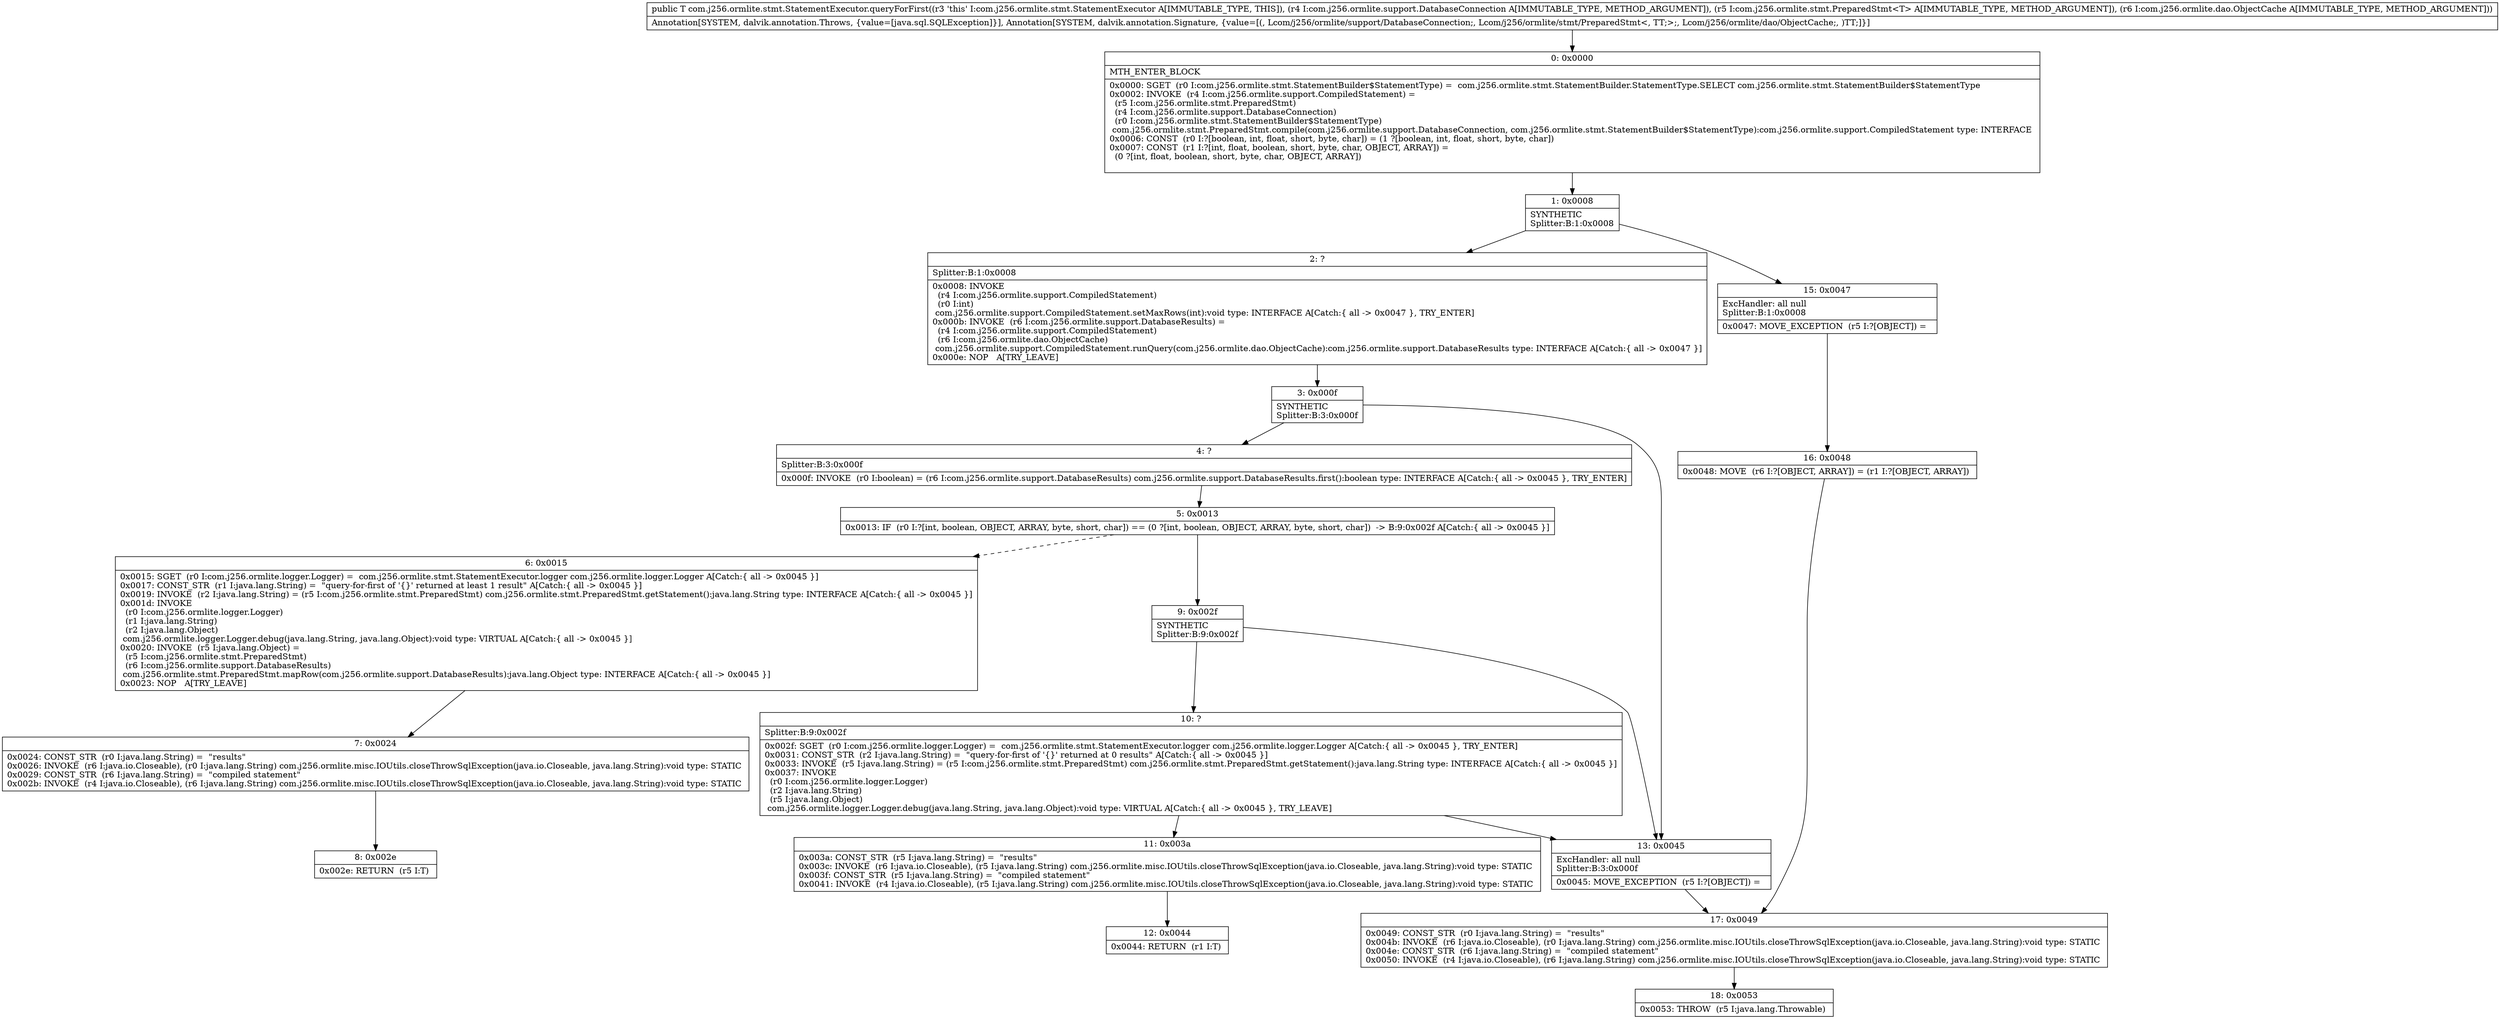 digraph "CFG forcom.j256.ormlite.stmt.StatementExecutor.queryForFirst(Lcom\/j256\/ormlite\/support\/DatabaseConnection;Lcom\/j256\/ormlite\/stmt\/PreparedStmt;Lcom\/j256\/ormlite\/dao\/ObjectCache;)Ljava\/lang\/Object;" {
Node_0 [shape=record,label="{0\:\ 0x0000|MTH_ENTER_BLOCK\l|0x0000: SGET  (r0 I:com.j256.ormlite.stmt.StatementBuilder$StatementType) =  com.j256.ormlite.stmt.StatementBuilder.StatementType.SELECT com.j256.ormlite.stmt.StatementBuilder$StatementType \l0x0002: INVOKE  (r4 I:com.j256.ormlite.support.CompiledStatement) = \l  (r5 I:com.j256.ormlite.stmt.PreparedStmt)\l  (r4 I:com.j256.ormlite.support.DatabaseConnection)\l  (r0 I:com.j256.ormlite.stmt.StatementBuilder$StatementType)\l com.j256.ormlite.stmt.PreparedStmt.compile(com.j256.ormlite.support.DatabaseConnection, com.j256.ormlite.stmt.StatementBuilder$StatementType):com.j256.ormlite.support.CompiledStatement type: INTERFACE \l0x0006: CONST  (r0 I:?[boolean, int, float, short, byte, char]) = (1 ?[boolean, int, float, short, byte, char]) \l0x0007: CONST  (r1 I:?[int, float, boolean, short, byte, char, OBJECT, ARRAY]) = \l  (0 ?[int, float, boolean, short, byte, char, OBJECT, ARRAY])\l \l}"];
Node_1 [shape=record,label="{1\:\ 0x0008|SYNTHETIC\lSplitter:B:1:0x0008\l}"];
Node_2 [shape=record,label="{2\:\ ?|Splitter:B:1:0x0008\l|0x0008: INVOKE  \l  (r4 I:com.j256.ormlite.support.CompiledStatement)\l  (r0 I:int)\l com.j256.ormlite.support.CompiledStatement.setMaxRows(int):void type: INTERFACE A[Catch:\{ all \-\> 0x0047 \}, TRY_ENTER]\l0x000b: INVOKE  (r6 I:com.j256.ormlite.support.DatabaseResults) = \l  (r4 I:com.j256.ormlite.support.CompiledStatement)\l  (r6 I:com.j256.ormlite.dao.ObjectCache)\l com.j256.ormlite.support.CompiledStatement.runQuery(com.j256.ormlite.dao.ObjectCache):com.j256.ormlite.support.DatabaseResults type: INTERFACE A[Catch:\{ all \-\> 0x0047 \}]\l0x000e: NOP   A[TRY_LEAVE]\l}"];
Node_3 [shape=record,label="{3\:\ 0x000f|SYNTHETIC\lSplitter:B:3:0x000f\l}"];
Node_4 [shape=record,label="{4\:\ ?|Splitter:B:3:0x000f\l|0x000f: INVOKE  (r0 I:boolean) = (r6 I:com.j256.ormlite.support.DatabaseResults) com.j256.ormlite.support.DatabaseResults.first():boolean type: INTERFACE A[Catch:\{ all \-\> 0x0045 \}, TRY_ENTER]\l}"];
Node_5 [shape=record,label="{5\:\ 0x0013|0x0013: IF  (r0 I:?[int, boolean, OBJECT, ARRAY, byte, short, char]) == (0 ?[int, boolean, OBJECT, ARRAY, byte, short, char])  \-\> B:9:0x002f A[Catch:\{ all \-\> 0x0045 \}]\l}"];
Node_6 [shape=record,label="{6\:\ 0x0015|0x0015: SGET  (r0 I:com.j256.ormlite.logger.Logger) =  com.j256.ormlite.stmt.StatementExecutor.logger com.j256.ormlite.logger.Logger A[Catch:\{ all \-\> 0x0045 \}]\l0x0017: CONST_STR  (r1 I:java.lang.String) =  \"query\-for\-first of '\{\}' returned at least 1 result\" A[Catch:\{ all \-\> 0x0045 \}]\l0x0019: INVOKE  (r2 I:java.lang.String) = (r5 I:com.j256.ormlite.stmt.PreparedStmt) com.j256.ormlite.stmt.PreparedStmt.getStatement():java.lang.String type: INTERFACE A[Catch:\{ all \-\> 0x0045 \}]\l0x001d: INVOKE  \l  (r0 I:com.j256.ormlite.logger.Logger)\l  (r1 I:java.lang.String)\l  (r2 I:java.lang.Object)\l com.j256.ormlite.logger.Logger.debug(java.lang.String, java.lang.Object):void type: VIRTUAL A[Catch:\{ all \-\> 0x0045 \}]\l0x0020: INVOKE  (r5 I:java.lang.Object) = \l  (r5 I:com.j256.ormlite.stmt.PreparedStmt)\l  (r6 I:com.j256.ormlite.support.DatabaseResults)\l com.j256.ormlite.stmt.PreparedStmt.mapRow(com.j256.ormlite.support.DatabaseResults):java.lang.Object type: INTERFACE A[Catch:\{ all \-\> 0x0045 \}]\l0x0023: NOP   A[TRY_LEAVE]\l}"];
Node_7 [shape=record,label="{7\:\ 0x0024|0x0024: CONST_STR  (r0 I:java.lang.String) =  \"results\" \l0x0026: INVOKE  (r6 I:java.io.Closeable), (r0 I:java.lang.String) com.j256.ormlite.misc.IOUtils.closeThrowSqlException(java.io.Closeable, java.lang.String):void type: STATIC \l0x0029: CONST_STR  (r6 I:java.lang.String) =  \"compiled statement\" \l0x002b: INVOKE  (r4 I:java.io.Closeable), (r6 I:java.lang.String) com.j256.ormlite.misc.IOUtils.closeThrowSqlException(java.io.Closeable, java.lang.String):void type: STATIC \l}"];
Node_8 [shape=record,label="{8\:\ 0x002e|0x002e: RETURN  (r5 I:T) \l}"];
Node_9 [shape=record,label="{9\:\ 0x002f|SYNTHETIC\lSplitter:B:9:0x002f\l}"];
Node_10 [shape=record,label="{10\:\ ?|Splitter:B:9:0x002f\l|0x002f: SGET  (r0 I:com.j256.ormlite.logger.Logger) =  com.j256.ormlite.stmt.StatementExecutor.logger com.j256.ormlite.logger.Logger A[Catch:\{ all \-\> 0x0045 \}, TRY_ENTER]\l0x0031: CONST_STR  (r2 I:java.lang.String) =  \"query\-for\-first of '\{\}' returned at 0 results\" A[Catch:\{ all \-\> 0x0045 \}]\l0x0033: INVOKE  (r5 I:java.lang.String) = (r5 I:com.j256.ormlite.stmt.PreparedStmt) com.j256.ormlite.stmt.PreparedStmt.getStatement():java.lang.String type: INTERFACE A[Catch:\{ all \-\> 0x0045 \}]\l0x0037: INVOKE  \l  (r0 I:com.j256.ormlite.logger.Logger)\l  (r2 I:java.lang.String)\l  (r5 I:java.lang.Object)\l com.j256.ormlite.logger.Logger.debug(java.lang.String, java.lang.Object):void type: VIRTUAL A[Catch:\{ all \-\> 0x0045 \}, TRY_LEAVE]\l}"];
Node_11 [shape=record,label="{11\:\ 0x003a|0x003a: CONST_STR  (r5 I:java.lang.String) =  \"results\" \l0x003c: INVOKE  (r6 I:java.io.Closeable), (r5 I:java.lang.String) com.j256.ormlite.misc.IOUtils.closeThrowSqlException(java.io.Closeable, java.lang.String):void type: STATIC \l0x003f: CONST_STR  (r5 I:java.lang.String) =  \"compiled statement\" \l0x0041: INVOKE  (r4 I:java.io.Closeable), (r5 I:java.lang.String) com.j256.ormlite.misc.IOUtils.closeThrowSqlException(java.io.Closeable, java.lang.String):void type: STATIC \l}"];
Node_12 [shape=record,label="{12\:\ 0x0044|0x0044: RETURN  (r1 I:T) \l}"];
Node_13 [shape=record,label="{13\:\ 0x0045|ExcHandler: all null\lSplitter:B:3:0x000f\l|0x0045: MOVE_EXCEPTION  (r5 I:?[OBJECT]) =  \l}"];
Node_15 [shape=record,label="{15\:\ 0x0047|ExcHandler: all null\lSplitter:B:1:0x0008\l|0x0047: MOVE_EXCEPTION  (r5 I:?[OBJECT]) =  \l}"];
Node_16 [shape=record,label="{16\:\ 0x0048|0x0048: MOVE  (r6 I:?[OBJECT, ARRAY]) = (r1 I:?[OBJECT, ARRAY]) \l}"];
Node_17 [shape=record,label="{17\:\ 0x0049|0x0049: CONST_STR  (r0 I:java.lang.String) =  \"results\" \l0x004b: INVOKE  (r6 I:java.io.Closeable), (r0 I:java.lang.String) com.j256.ormlite.misc.IOUtils.closeThrowSqlException(java.io.Closeable, java.lang.String):void type: STATIC \l0x004e: CONST_STR  (r6 I:java.lang.String) =  \"compiled statement\" \l0x0050: INVOKE  (r4 I:java.io.Closeable), (r6 I:java.lang.String) com.j256.ormlite.misc.IOUtils.closeThrowSqlException(java.io.Closeable, java.lang.String):void type: STATIC \l}"];
Node_18 [shape=record,label="{18\:\ 0x0053|0x0053: THROW  (r5 I:java.lang.Throwable) \l}"];
MethodNode[shape=record,label="{public T com.j256.ormlite.stmt.StatementExecutor.queryForFirst((r3 'this' I:com.j256.ormlite.stmt.StatementExecutor A[IMMUTABLE_TYPE, THIS]), (r4 I:com.j256.ormlite.support.DatabaseConnection A[IMMUTABLE_TYPE, METHOD_ARGUMENT]), (r5 I:com.j256.ormlite.stmt.PreparedStmt\<T\> A[IMMUTABLE_TYPE, METHOD_ARGUMENT]), (r6 I:com.j256.ormlite.dao.ObjectCache A[IMMUTABLE_TYPE, METHOD_ARGUMENT]))  | Annotation[SYSTEM, dalvik.annotation.Throws, \{value=[java.sql.SQLException]\}], Annotation[SYSTEM, dalvik.annotation.Signature, \{value=[(, Lcom\/j256\/ormlite\/support\/DatabaseConnection;, Lcom\/j256\/ormlite\/stmt\/PreparedStmt\<, TT;\>;, Lcom\/j256\/ormlite\/dao\/ObjectCache;, )TT;]\}]\l}"];
MethodNode -> Node_0;
Node_0 -> Node_1;
Node_1 -> Node_2;
Node_1 -> Node_15;
Node_2 -> Node_3;
Node_3 -> Node_4;
Node_3 -> Node_13;
Node_4 -> Node_5;
Node_5 -> Node_6[style=dashed];
Node_5 -> Node_9;
Node_6 -> Node_7;
Node_7 -> Node_8;
Node_9 -> Node_10;
Node_9 -> Node_13;
Node_10 -> Node_11;
Node_10 -> Node_13;
Node_11 -> Node_12;
Node_13 -> Node_17;
Node_15 -> Node_16;
Node_16 -> Node_17;
Node_17 -> Node_18;
}

